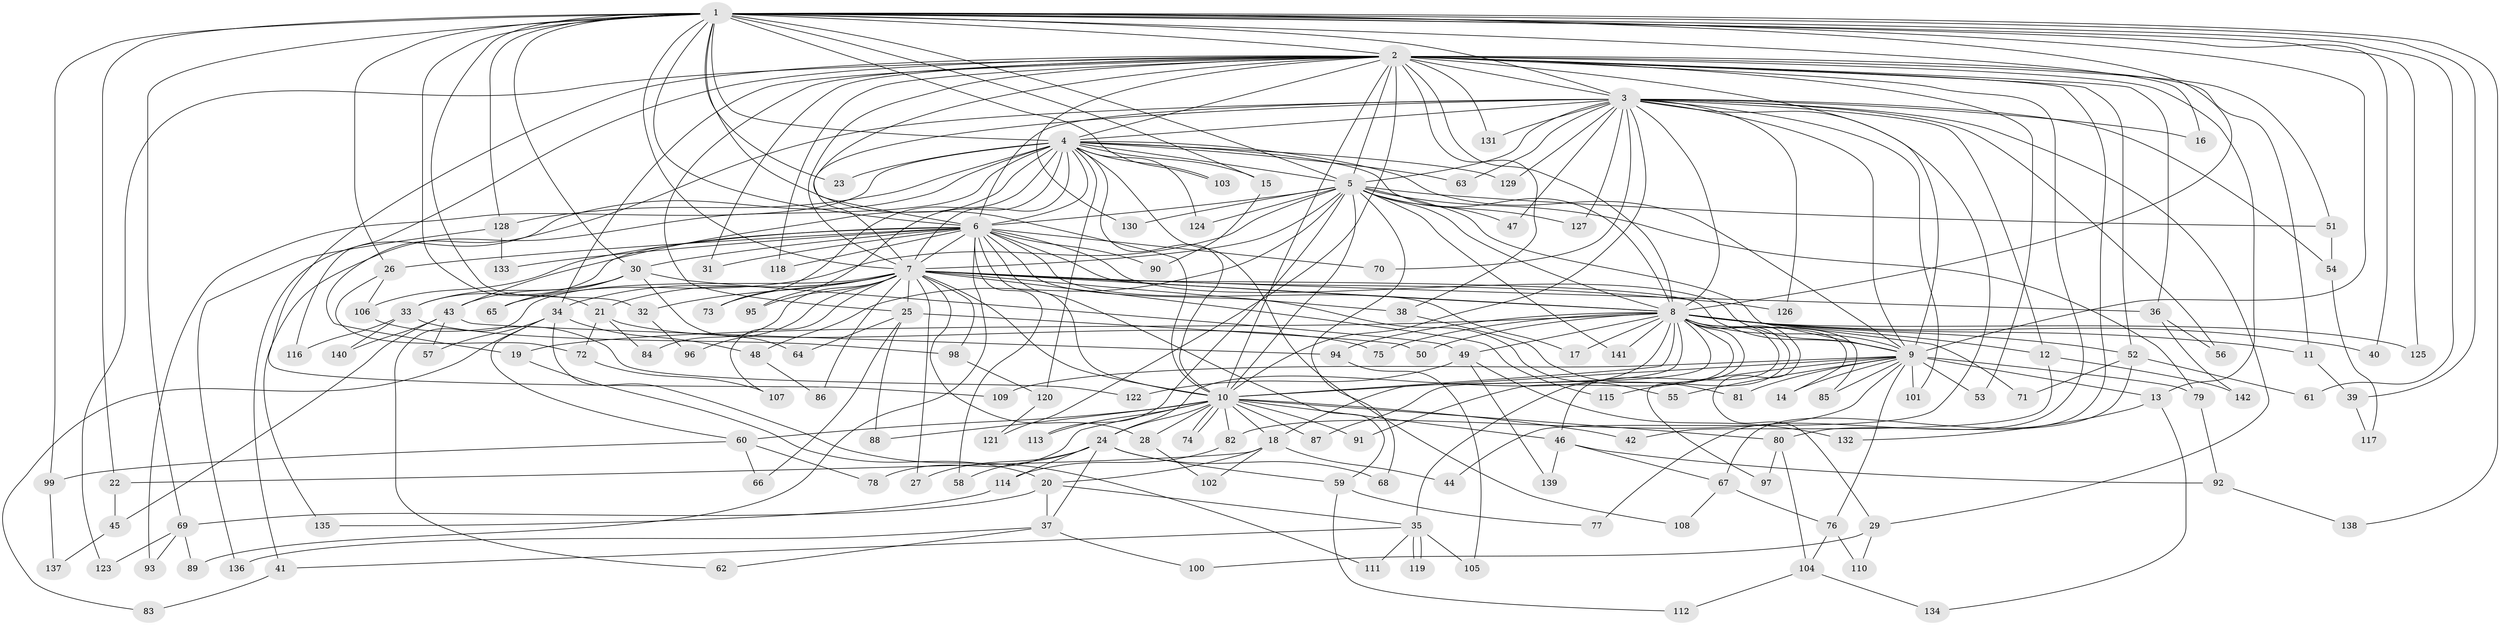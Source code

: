 // coarse degree distribution, {6: 0.05813953488372093, 3: 0.18604651162790697, 15: 0.011627906976744186, 20: 0.023255813953488372, 2: 0.3372093023255814, 7: 0.023255813953488372, 5: 0.06976744186046512, 8: 0.011627906976744186, 4: 0.1744186046511628, 23: 0.011627906976744186, 1: 0.023255813953488372, 22: 0.03488372093023256, 26: 0.011627906976744186, 25: 0.011627906976744186, 17: 0.011627906976744186}
// Generated by graph-tools (version 1.1) at 2025/36/03/04/25 23:36:19]
// undirected, 142 vertices, 309 edges
graph export_dot {
  node [color=gray90,style=filled];
  1;
  2;
  3;
  4;
  5;
  6;
  7;
  8;
  9;
  10;
  11;
  12;
  13;
  14;
  15;
  16;
  17;
  18;
  19;
  20;
  21;
  22;
  23;
  24;
  25;
  26;
  27;
  28;
  29;
  30;
  31;
  32;
  33;
  34;
  35;
  36;
  37;
  38;
  39;
  40;
  41;
  42;
  43;
  44;
  45;
  46;
  47;
  48;
  49;
  50;
  51;
  52;
  53;
  54;
  55;
  56;
  57;
  58;
  59;
  60;
  61;
  62;
  63;
  64;
  65;
  66;
  67;
  68;
  69;
  70;
  71;
  72;
  73;
  74;
  75;
  76;
  77;
  78;
  79;
  80;
  81;
  82;
  83;
  84;
  85;
  86;
  87;
  88;
  89;
  90;
  91;
  92;
  93;
  94;
  95;
  96;
  97;
  98;
  99;
  100;
  101;
  102;
  103;
  104;
  105;
  106;
  107;
  108;
  109;
  110;
  111;
  112;
  113;
  114;
  115;
  116;
  117;
  118;
  119;
  120;
  121;
  122;
  123;
  124;
  125;
  126;
  127;
  128;
  129;
  130;
  131;
  132;
  133;
  134;
  135;
  136;
  137;
  138;
  139;
  140;
  141;
  142;
  1 -- 2;
  1 -- 3;
  1 -- 4;
  1 -- 5;
  1 -- 6;
  1 -- 7;
  1 -- 8;
  1 -- 9;
  1 -- 10;
  1 -- 15;
  1 -- 16;
  1 -- 21;
  1 -- 22;
  1 -- 23;
  1 -- 26;
  1 -- 30;
  1 -- 32;
  1 -- 39;
  1 -- 40;
  1 -- 61;
  1 -- 69;
  1 -- 99;
  1 -- 103;
  1 -- 125;
  1 -- 128;
  1 -- 138;
  2 -- 3;
  2 -- 4;
  2 -- 5;
  2 -- 6;
  2 -- 7;
  2 -- 8;
  2 -- 9;
  2 -- 10;
  2 -- 11;
  2 -- 13;
  2 -- 25;
  2 -- 31;
  2 -- 34;
  2 -- 36;
  2 -- 38;
  2 -- 51;
  2 -- 52;
  2 -- 53;
  2 -- 67;
  2 -- 77;
  2 -- 109;
  2 -- 116;
  2 -- 118;
  2 -- 121;
  2 -- 123;
  2 -- 130;
  2 -- 131;
  3 -- 4;
  3 -- 5;
  3 -- 6;
  3 -- 7;
  3 -- 8;
  3 -- 9;
  3 -- 10;
  3 -- 12;
  3 -- 16;
  3 -- 19;
  3 -- 29;
  3 -- 44;
  3 -- 47;
  3 -- 54;
  3 -- 56;
  3 -- 63;
  3 -- 70;
  3 -- 101;
  3 -- 126;
  3 -- 127;
  3 -- 129;
  3 -- 131;
  4 -- 5;
  4 -- 6;
  4 -- 7;
  4 -- 8;
  4 -- 9;
  4 -- 10;
  4 -- 15;
  4 -- 23;
  4 -- 41;
  4 -- 43;
  4 -- 63;
  4 -- 73;
  4 -- 93;
  4 -- 95;
  4 -- 103;
  4 -- 108;
  4 -- 120;
  4 -- 124;
  4 -- 128;
  4 -- 129;
  4 -- 135;
  5 -- 6;
  5 -- 7;
  5 -- 8;
  5 -- 9;
  5 -- 10;
  5 -- 47;
  5 -- 48;
  5 -- 51;
  5 -- 65;
  5 -- 68;
  5 -- 79;
  5 -- 113;
  5 -- 124;
  5 -- 127;
  5 -- 130;
  5 -- 141;
  6 -- 7;
  6 -- 8;
  6 -- 9;
  6 -- 10;
  6 -- 17;
  6 -- 26;
  6 -- 30;
  6 -- 31;
  6 -- 33;
  6 -- 55;
  6 -- 58;
  6 -- 59;
  6 -- 70;
  6 -- 89;
  6 -- 90;
  6 -- 106;
  6 -- 118;
  6 -- 133;
  7 -- 8;
  7 -- 9;
  7 -- 10;
  7 -- 21;
  7 -- 25;
  7 -- 27;
  7 -- 28;
  7 -- 32;
  7 -- 34;
  7 -- 36;
  7 -- 38;
  7 -- 62;
  7 -- 73;
  7 -- 84;
  7 -- 86;
  7 -- 95;
  7 -- 96;
  7 -- 98;
  7 -- 107;
  7 -- 115;
  7 -- 126;
  8 -- 9;
  8 -- 10;
  8 -- 11;
  8 -- 12;
  8 -- 14;
  8 -- 17;
  8 -- 18;
  8 -- 19;
  8 -- 24;
  8 -- 29;
  8 -- 35;
  8 -- 40;
  8 -- 46;
  8 -- 49;
  8 -- 50;
  8 -- 52;
  8 -- 71;
  8 -- 75;
  8 -- 85;
  8 -- 87;
  8 -- 91;
  8 -- 94;
  8 -- 97;
  8 -- 125;
  8 -- 141;
  9 -- 10;
  9 -- 13;
  9 -- 14;
  9 -- 53;
  9 -- 55;
  9 -- 76;
  9 -- 79;
  9 -- 81;
  9 -- 82;
  9 -- 85;
  9 -- 101;
  9 -- 109;
  9 -- 115;
  10 -- 18;
  10 -- 24;
  10 -- 28;
  10 -- 42;
  10 -- 46;
  10 -- 60;
  10 -- 74;
  10 -- 74;
  10 -- 78;
  10 -- 80;
  10 -- 82;
  10 -- 87;
  10 -- 88;
  10 -- 91;
  10 -- 113;
  11 -- 39;
  12 -- 42;
  12 -- 142;
  13 -- 132;
  13 -- 134;
  15 -- 90;
  18 -- 20;
  18 -- 22;
  18 -- 44;
  18 -- 102;
  19 -- 20;
  20 -- 35;
  20 -- 37;
  20 -- 69;
  21 -- 72;
  21 -- 75;
  21 -- 84;
  22 -- 45;
  24 -- 27;
  24 -- 37;
  24 -- 58;
  24 -- 59;
  24 -- 68;
  24 -- 114;
  25 -- 50;
  25 -- 64;
  25 -- 66;
  25 -- 88;
  26 -- 72;
  26 -- 106;
  28 -- 102;
  29 -- 100;
  29 -- 110;
  30 -- 33;
  30 -- 43;
  30 -- 49;
  30 -- 64;
  30 -- 65;
  32 -- 96;
  33 -- 98;
  33 -- 116;
  33 -- 140;
  34 -- 48;
  34 -- 57;
  34 -- 60;
  34 -- 83;
  34 -- 111;
  35 -- 41;
  35 -- 105;
  35 -- 111;
  35 -- 119;
  35 -- 119;
  36 -- 56;
  36 -- 142;
  37 -- 62;
  37 -- 100;
  37 -- 136;
  38 -- 81;
  39 -- 117;
  41 -- 83;
  43 -- 45;
  43 -- 57;
  43 -- 94;
  43 -- 140;
  45 -- 137;
  46 -- 67;
  46 -- 92;
  46 -- 139;
  48 -- 86;
  49 -- 122;
  49 -- 132;
  49 -- 139;
  51 -- 54;
  52 -- 61;
  52 -- 71;
  52 -- 80;
  54 -- 117;
  59 -- 77;
  59 -- 112;
  60 -- 66;
  60 -- 78;
  60 -- 99;
  67 -- 76;
  67 -- 108;
  69 -- 89;
  69 -- 93;
  69 -- 123;
  72 -- 107;
  76 -- 104;
  76 -- 110;
  79 -- 92;
  80 -- 97;
  80 -- 104;
  82 -- 114;
  92 -- 138;
  94 -- 105;
  98 -- 120;
  99 -- 137;
  104 -- 112;
  104 -- 134;
  106 -- 122;
  114 -- 135;
  120 -- 121;
  128 -- 133;
  128 -- 136;
}

